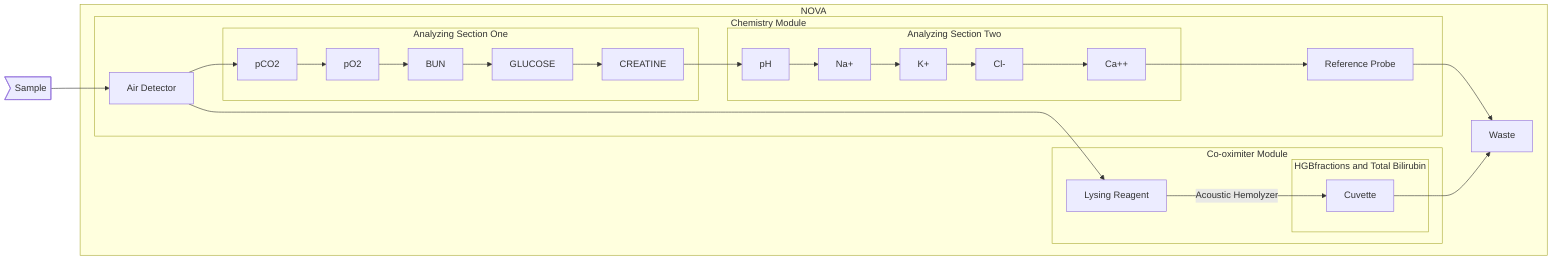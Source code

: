 graph LR

A>Sample]-->c1

subgraph NOVA

    c1-->B
    B[Lysing Reagent] -->|Acoustic Hemolyzer|C[Cuvette]
    subgraph Co-oximiter Module
        subgraph HGBfractions and Total Bilirubin 
    C
    end
    
    B
    C
    end

subgraph Chemistry Module

    c1[Air Detector]
    c1-->aso1
subgraph Analyzing Section One
    aso1[pCO2]-->aso2[pO2]
    aso2-->aso3[BUN]
    aso3-->aso4[GLUCOSE]
    aso4-->aso5[CREATINE]
end

subgraph Analyzing Section Two
    aso5-->ast1[pH]
    ast1-->ast2[Na+]
    ast2-->ast3[K+]
    ast3-->ast4[Cl-]
    ast4-->ast5[Ca++]
end

ast5-->c2[Reference Probe]

end

c2-->W[Waste]
C-->W
end